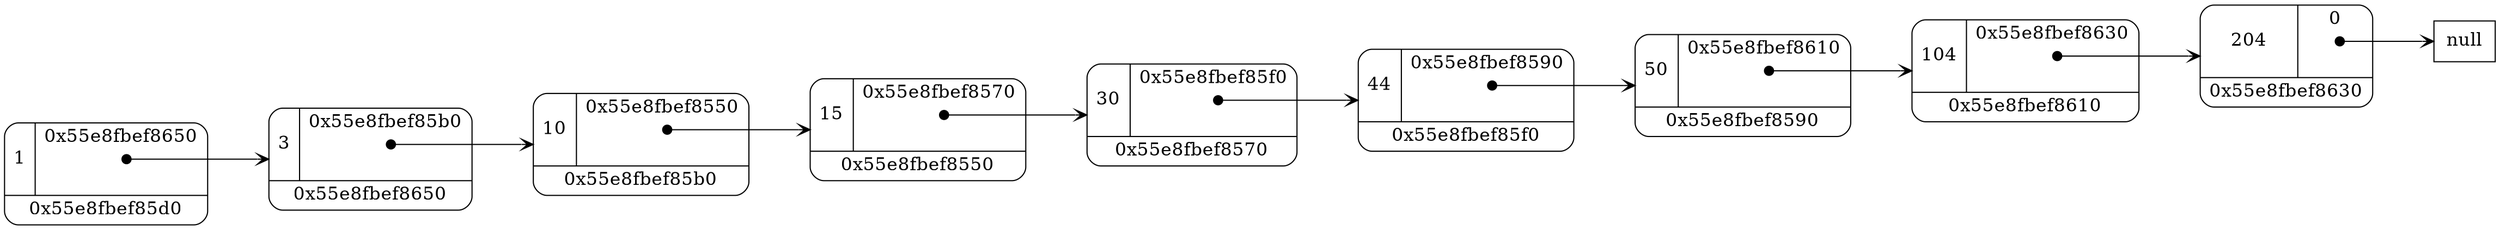 digraph ll {
	node [shape=Mrecord, fontsize=16];
	rankdir=LR;
	edge [tailclip=false];
ranksep=.75;
	nodo1 [height = 0.015, width = 0.03,label="{ {<data> 1 } | <ref> 0x55e8fbef8650\n\n\n} | <actual> 0x55e8fbef85d0 "];
	nodo2 [height = 0.015, width = 0.03,label="{ {<data> 3 } | <ref> 0x55e8fbef85b0\n\n\n} | <actual> 0x55e8fbef8650 "];
	nodo3 [height = 0.015, width = 0.03,label="{ {<data> 10 } | <ref> 0x55e8fbef8550\n\n\n} | <actual> 0x55e8fbef85b0 "];
	nodo4 [height = 0.015, width = 0.03,label="{ {<data> 15 } | <ref> 0x55e8fbef8570\n\n\n} | <actual> 0x55e8fbef8550 "];
	nodo5 [height = 0.015, width = 0.03,label="{ {<data> 30 } | <ref> 0x55e8fbef85f0\n\n\n} | <actual> 0x55e8fbef8570 "];
	nodo6 [height = 0.015, width = 0.03,label="{ {<data> 44 } | <ref> 0x55e8fbef8590\n\n\n} | <actual> 0x55e8fbef85f0 "];
	nodo7 [height = 0.015, width = 0.03,label="{ {<data> 50 } | <ref> 0x55e8fbef8610\n\n\n} | <actual> 0x55e8fbef8590 "];
	nodo8 [height = 0.015, width = 0.03,label="{ {<data> 104 } | <ref> 0x55e8fbef8630\n\n\n} | <actual> 0x55e8fbef8610 "];
	nodo9 [height = 0.015, width = 0.03,label="{ {<data> 204 } | <ref> 0\n\n\n} | <actual> 0x55e8fbef8630 "];
	null[shape=box];

	nodo1:ref:c -> nodo2[arrowtail=dot, arrowhead=vee, dir=both];
	nodo2:ref:c -> nodo3[arrowtail=dot, arrowhead=vee, dir=both];
	nodo3:ref:c -> nodo4[arrowtail=dot, arrowhead=vee, dir=both];
	nodo4:ref:c -> nodo5[arrowtail=dot, arrowhead=vee, dir=both];
	nodo5:ref:c -> nodo6[arrowtail=dot, arrowhead=vee, dir=both];
	nodo6:ref:c -> nodo7[arrowtail=dot, arrowhead=vee, dir=both];
	nodo7:ref:c -> nodo8[arrowtail=dot, arrowhead=vee, dir=both];
	nodo8:ref:c -> nodo9[arrowtail=dot, arrowhead=vee, dir=both];
	nodo9:ref:c -> null [arrowtail=dot, arrowhead=vee, dir=both];
}
